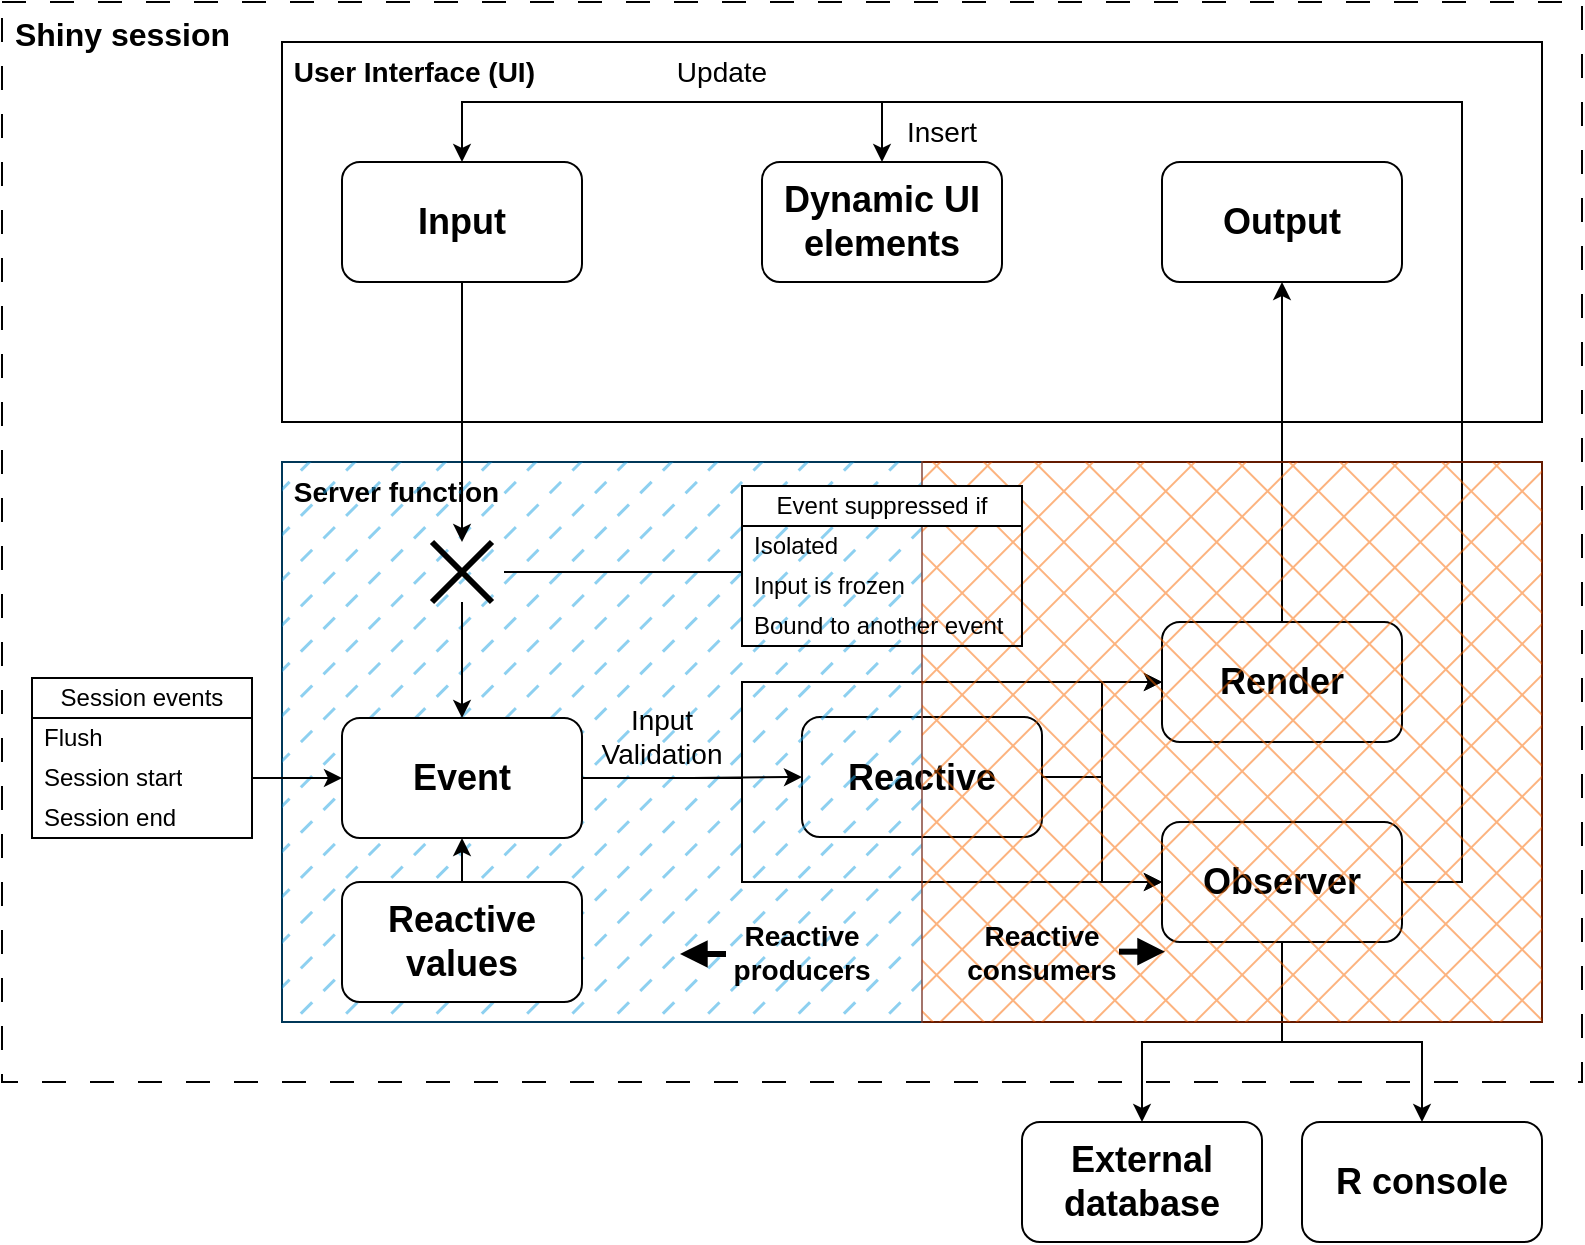 <mxfile version="24.6.4" type="device">
  <diagram name="Page-1" id="2xAWyOZL0zCjW-eJIUMe">
    <mxGraphModel dx="1434" dy="754" grid="1" gridSize="10" guides="1" tooltips="1" connect="1" arrows="1" fold="1" page="1" pageScale="1" pageWidth="1100" pageHeight="850" math="0" shadow="0">
      <root>
        <mxCell id="0" />
        <mxCell id="1" parent="0" />
        <mxCell id="B14xlJ3VBhZn96622r-5-1" value="&lt;font style=&quot;font-size: 16px;&quot;&gt;&lt;b&gt;&amp;nbsp;Shiny session&lt;/b&gt;&lt;/font&gt;" style="rounded=0;whiteSpace=wrap;html=1;dashed=1;dashPattern=12 12;verticalAlign=top;align=left;" vertex="1" parent="1">
          <mxGeometry x="60" y="160" width="790" height="540" as="geometry" />
        </mxCell>
        <mxCell id="B14xlJ3VBhZn96622r-5-2" value="&lt;font style=&quot;font-size: 14px;&quot;&gt;&lt;b&gt;&amp;nbsp;User Interface (UI)&lt;/b&gt;&lt;/font&gt;" style="rounded=0;whiteSpace=wrap;html=1;verticalAlign=top;align=left;" vertex="1" parent="1">
          <mxGeometry x="200" y="180" width="630" height="190" as="geometry" />
        </mxCell>
        <mxCell id="B14xlJ3VBhZn96622r-5-3" value="&lt;font style=&quot;font-size: 14px;&quot;&gt;&lt;b&gt;&amp;nbsp;Server function&lt;/b&gt;&lt;/font&gt;" style="rounded=0;whiteSpace=wrap;html=1;verticalAlign=top;align=left;" vertex="1" parent="1">
          <mxGeometry x="200" y="390" width="630" height="280" as="geometry" />
        </mxCell>
        <mxCell id="B14xlJ3VBhZn96622r-5-4" value="&lt;span style=&quot;font-size: 18px;&quot;&gt;&lt;font style=&quot;font-size: 18px;&quot;&gt;Input&lt;/font&gt;&lt;/span&gt;" style="rounded=1;whiteSpace=wrap;html=1;fontSize=18;fontStyle=1" vertex="1" parent="1">
          <mxGeometry x="230" y="240" width="120" height="60" as="geometry" />
        </mxCell>
        <mxCell id="B14xlJ3VBhZn96622r-5-5" value="&lt;font style=&quot;font-size: 18px;&quot;&gt;Output&lt;/font&gt;" style="rounded=1;whiteSpace=wrap;html=1;fontSize=18;fontStyle=1" vertex="1" parent="1">
          <mxGeometry x="640" y="240" width="120" height="60" as="geometry" />
        </mxCell>
        <mxCell id="B14xlJ3VBhZn96622r-5-9" style="edgeStyle=orthogonalEdgeStyle;rounded=0;orthogonalLoop=1;jettySize=auto;html=1;exitX=0.5;exitY=0;exitDx=0;exitDy=0;entryX=0.5;entryY=1;entryDx=0;entryDy=0;" edge="1" parent="1" source="B14xlJ3VBhZn96622r-5-8" target="B14xlJ3VBhZn96622r-5-5">
          <mxGeometry relative="1" as="geometry" />
        </mxCell>
        <mxCell id="B14xlJ3VBhZn96622r-5-8" value="Render" style="rounded=1;whiteSpace=wrap;html=1;fontSize=18;fontStyle=1" vertex="1" parent="1">
          <mxGeometry x="640" y="470" width="120" height="60" as="geometry" />
        </mxCell>
        <mxCell id="B14xlJ3VBhZn96622r-5-11" style="edgeStyle=orthogonalEdgeStyle;rounded=0;orthogonalLoop=1;jettySize=auto;html=1;exitX=1;exitY=0.5;exitDx=0;exitDy=0;entryX=0.5;entryY=0;entryDx=0;entryDy=0;" edge="1" parent="1" source="B14xlJ3VBhZn96622r-5-10" target="B14xlJ3VBhZn96622r-5-4">
          <mxGeometry relative="1" as="geometry">
            <mxPoint x="1040" y="150" as="targetPoint" />
            <Array as="points">
              <mxPoint x="790" y="600" />
              <mxPoint x="790" y="210" />
              <mxPoint x="290" y="210" />
            </Array>
          </mxGeometry>
        </mxCell>
        <mxCell id="B14xlJ3VBhZn96622r-5-13" style="edgeStyle=orthogonalEdgeStyle;rounded=0;orthogonalLoop=1;jettySize=auto;html=1;exitX=0.5;exitY=1;exitDx=0;exitDy=0;entryX=0.5;entryY=0;entryDx=0;entryDy=0;" edge="1" parent="1" source="B14xlJ3VBhZn96622r-5-10" target="B14xlJ3VBhZn96622r-5-12">
          <mxGeometry relative="1" as="geometry">
            <Array as="points">
              <mxPoint x="700" y="680" />
              <mxPoint x="630" y="680" />
            </Array>
          </mxGeometry>
        </mxCell>
        <mxCell id="B14xlJ3VBhZn96622r-5-10" value="Observer" style="rounded=1;whiteSpace=wrap;html=1;fontSize=18;fontStyle=1" vertex="1" parent="1">
          <mxGeometry x="640" y="570" width="120" height="60" as="geometry" />
        </mxCell>
        <mxCell id="B14xlJ3VBhZn96622r-5-12" value="External database" style="rounded=1;whiteSpace=wrap;html=1;fontSize=18;fontStyle=1" vertex="1" parent="1">
          <mxGeometry x="570" y="720" width="120" height="60" as="geometry" />
        </mxCell>
        <mxCell id="B14xlJ3VBhZn96622r-5-14" value="R console" style="rounded=1;whiteSpace=wrap;html=1;fontSize=18;fontStyle=1" vertex="1" parent="1">
          <mxGeometry x="710" y="720" width="120" height="60" as="geometry" />
        </mxCell>
        <mxCell id="B14xlJ3VBhZn96622r-5-15" style="edgeStyle=orthogonalEdgeStyle;rounded=0;orthogonalLoop=1;jettySize=auto;html=1;exitX=0.5;exitY=1;exitDx=0;exitDy=0;entryX=0.5;entryY=0;entryDx=0;entryDy=0;" edge="1" parent="1" source="B14xlJ3VBhZn96622r-5-10" target="B14xlJ3VBhZn96622r-5-14">
          <mxGeometry relative="1" as="geometry">
            <mxPoint x="710" y="640" as="sourcePoint" />
            <mxPoint x="630" y="760" as="targetPoint" />
            <Array as="points">
              <mxPoint x="700" y="680" />
              <mxPoint x="770" y="680" />
            </Array>
          </mxGeometry>
        </mxCell>
        <mxCell id="B14xlJ3VBhZn96622r-5-30" style="edgeStyle=orthogonalEdgeStyle;rounded=0;orthogonalLoop=1;jettySize=auto;html=1;exitX=1;exitY=0.5;exitDx=0;exitDy=0;entryX=0;entryY=0.5;entryDx=0;entryDy=0;" edge="1" parent="1" source="B14xlJ3VBhZn96622r-5-16" target="B14xlJ3VBhZn96622r-5-8">
          <mxGeometry relative="1" as="geometry" />
        </mxCell>
        <mxCell id="B14xlJ3VBhZn96622r-5-31" style="edgeStyle=orthogonalEdgeStyle;rounded=0;orthogonalLoop=1;jettySize=auto;html=1;exitX=1;exitY=0.5;exitDx=0;exitDy=0;entryX=0;entryY=0.5;entryDx=0;entryDy=0;" edge="1" parent="1" source="B14xlJ3VBhZn96622r-5-16" target="B14xlJ3VBhZn96622r-5-10">
          <mxGeometry relative="1" as="geometry" />
        </mxCell>
        <mxCell id="B14xlJ3VBhZn96622r-5-16" value="Reactive" style="rounded=1;whiteSpace=wrap;html=1;fontSize=18;fontStyle=1" vertex="1" parent="1">
          <mxGeometry x="460" y="517.5" width="120" height="60" as="geometry" />
        </mxCell>
        <mxCell id="B14xlJ3VBhZn96622r-5-18" value="Update" style="text;html=1;align=center;verticalAlign=middle;whiteSpace=wrap;rounded=0;rotation=0;fontSize=14;" vertex="1" parent="1">
          <mxGeometry x="390" y="180" width="60" height="30" as="geometry" />
        </mxCell>
        <mxCell id="B14xlJ3VBhZn96622r-5-24" value="" style="rounded=0;whiteSpace=wrap;html=1;fillStyle=dashed;fillColor=#1ba1e2;strokeColor=#006EAF;fontColor=#ffffff;gradientColor=none;opacity=50;fontStyle=1" vertex="1" parent="1">
          <mxGeometry x="200" y="390" width="320" height="280" as="geometry" />
        </mxCell>
        <mxCell id="B14xlJ3VBhZn96622r-5-29" style="edgeStyle=orthogonalEdgeStyle;rounded=0;orthogonalLoop=1;jettySize=auto;html=1;exitX=1;exitY=0.5;exitDx=0;exitDy=0;entryX=0;entryY=0.5;entryDx=0;entryDy=0;" edge="1" parent="1" source="B14xlJ3VBhZn96622r-5-6" target="B14xlJ3VBhZn96622r-5-16">
          <mxGeometry relative="1" as="geometry" />
        </mxCell>
        <mxCell id="B14xlJ3VBhZn96622r-5-32" style="edgeStyle=orthogonalEdgeStyle;rounded=0;orthogonalLoop=1;jettySize=auto;html=1;exitX=1;exitY=0.5;exitDx=0;exitDy=0;entryX=0;entryY=0.5;entryDx=0;entryDy=0;" edge="1" parent="1" source="B14xlJ3VBhZn96622r-5-6" target="B14xlJ3VBhZn96622r-5-8">
          <mxGeometry relative="1" as="geometry">
            <Array as="points">
              <mxPoint x="430" y="548" />
              <mxPoint x="430" y="500" />
            </Array>
          </mxGeometry>
        </mxCell>
        <mxCell id="B14xlJ3VBhZn96622r-5-33" style="edgeStyle=orthogonalEdgeStyle;rounded=0;orthogonalLoop=1;jettySize=auto;html=1;exitX=1;exitY=0.5;exitDx=0;exitDy=0;entryX=0;entryY=0.5;entryDx=0;entryDy=0;" edge="1" parent="1" source="B14xlJ3VBhZn96622r-5-6" target="B14xlJ3VBhZn96622r-5-10">
          <mxGeometry relative="1" as="geometry">
            <Array as="points">
              <mxPoint x="430" y="548" />
              <mxPoint x="430" y="600" />
            </Array>
          </mxGeometry>
        </mxCell>
        <mxCell id="B14xlJ3VBhZn96622r-5-6" value="&lt;font style=&quot;font-size: 18px;&quot;&gt;&lt;span style=&quot;font-size: 18px;&quot;&gt;Event&lt;/span&gt;&lt;/font&gt;" style="rounded=1;whiteSpace=wrap;html=1;fontSize=18;fontStyle=1" vertex="1" parent="1">
          <mxGeometry x="230" y="518" width="120" height="60" as="geometry" />
        </mxCell>
        <mxCell id="B14xlJ3VBhZn96622r-5-7" style="edgeStyle=orthogonalEdgeStyle;rounded=0;orthogonalLoop=1;jettySize=auto;html=1;exitX=0.5;exitY=1;exitDx=0;exitDy=0;entryX=0.5;entryY=0;entryDx=0;entryDy=0;" edge="1" parent="1" source="B14xlJ3VBhZn96622r-5-35" target="B14xlJ3VBhZn96622r-5-6">
          <mxGeometry relative="1" as="geometry" />
        </mxCell>
        <mxCell id="B14xlJ3VBhZn96622r-5-25" value="Reactive producers" style="text;html=1;align=center;verticalAlign=middle;whiteSpace=wrap;rounded=0;fontSize=14;fontStyle=1" vertex="1" parent="1">
          <mxGeometry x="410" y="610" width="100" height="50" as="geometry" />
        </mxCell>
        <mxCell id="B14xlJ3VBhZn96622r-5-26" value="" style="rounded=0;whiteSpace=wrap;html=1;fillStyle=cross-hatch;fillColor=#fa6800;strokeColor=#C73500;fontColor=#000000;opacity=50;rotation=-180;" vertex="1" parent="1">
          <mxGeometry x="520" y="390" width="310" height="280" as="geometry" />
        </mxCell>
        <mxCell id="B14xlJ3VBhZn96622r-5-27" value="Reactive consumers" style="text;html=1;align=center;verticalAlign=middle;whiteSpace=wrap;rounded=0;fontSize=14;fontStyle=1" vertex="1" parent="1">
          <mxGeometry x="530" y="610" width="100" height="50" as="geometry" />
        </mxCell>
        <mxCell id="B14xlJ3VBhZn96622r-5-36" value="" style="edgeStyle=orthogonalEdgeStyle;rounded=0;orthogonalLoop=1;jettySize=auto;html=1;exitX=0.5;exitY=1;exitDx=0;exitDy=0;entryX=0.5;entryY=0;entryDx=0;entryDy=0;" edge="1" parent="1" source="B14xlJ3VBhZn96622r-5-4" target="B14xlJ3VBhZn96622r-5-35">
          <mxGeometry relative="1" as="geometry">
            <mxPoint x="340" y="300" as="sourcePoint" />
            <mxPoint x="340" y="518" as="targetPoint" />
          </mxGeometry>
        </mxCell>
        <mxCell id="B14xlJ3VBhZn96622r-5-35" value="" style="shape=umlDestroy;whiteSpace=wrap;html=1;strokeWidth=3;targetShapes=umlLifeline;" vertex="1" parent="1">
          <mxGeometry x="275" y="430" width="30" height="30" as="geometry" />
        </mxCell>
        <mxCell id="B14xlJ3VBhZn96622r-5-38" style="edgeStyle=orthogonalEdgeStyle;rounded=0;orthogonalLoop=1;jettySize=auto;html=1;exitX=1;exitY=0.5;exitDx=0;exitDy=0;entryX=0;entryY=0.5;entryDx=0;entryDy=0;" edge="1" parent="1" source="B14xlJ3VBhZn96622r-5-54" target="B14xlJ3VBhZn96622r-5-6">
          <mxGeometry relative="1" as="geometry">
            <mxPoint x="190" y="547.5" as="sourcePoint" />
          </mxGeometry>
        </mxCell>
        <mxCell id="B14xlJ3VBhZn96622r-5-43" value="Event suppressed if" style="swimlane;fontStyle=0;childLayout=stackLayout;horizontal=1;startSize=20;horizontalStack=0;resizeParent=1;resizeParentMax=0;resizeLast=0;collapsible=0;marginBottom=0;whiteSpace=wrap;html=1;" vertex="1" parent="1">
          <mxGeometry x="430" y="402" width="140" height="80" as="geometry">
            <mxRectangle x="430" y="402" width="150" height="30" as="alternateBounds" />
          </mxGeometry>
        </mxCell>
        <mxCell id="B14xlJ3VBhZn96622r-5-44" value="Isolated" style="text;strokeColor=none;fillColor=none;align=left;verticalAlign=middle;spacingLeft=4;spacingRight=4;overflow=hidden;points=[[0,0.5],[1,0.5]];portConstraint=eastwest;rotatable=0;whiteSpace=wrap;html=1;" vertex="1" parent="B14xlJ3VBhZn96622r-5-43">
          <mxGeometry y="20" width="140" height="20" as="geometry" />
        </mxCell>
        <mxCell id="B14xlJ3VBhZn96622r-5-45" value="Input is frozen" style="text;strokeColor=none;fillColor=none;align=left;verticalAlign=middle;spacingLeft=4;spacingRight=4;overflow=hidden;points=[[0,0.5],[1,0.5]];portConstraint=eastwest;rotatable=0;whiteSpace=wrap;html=1;" vertex="1" parent="B14xlJ3VBhZn96622r-5-43">
          <mxGeometry y="40" width="140" height="20" as="geometry" />
        </mxCell>
        <mxCell id="B14xlJ3VBhZn96622r-5-46" value="Bound to another event" style="text;strokeColor=none;fillColor=none;align=left;verticalAlign=middle;spacingLeft=4;spacingRight=4;overflow=hidden;points=[[0,0.5],[1,0.5]];portConstraint=eastwest;rotatable=0;whiteSpace=wrap;html=1;" vertex="1" parent="B14xlJ3VBhZn96622r-5-43">
          <mxGeometry y="60" width="140" height="20" as="geometry" />
        </mxCell>
        <mxCell id="B14xlJ3VBhZn96622r-5-49" value="" style="endArrow=none;html=1;rounded=0;" edge="1" parent="1">
          <mxGeometry width="50" height="50" relative="1" as="geometry">
            <mxPoint x="311" y="445" as="sourcePoint" />
            <mxPoint x="430" y="445" as="targetPoint" />
          </mxGeometry>
        </mxCell>
        <mxCell id="B14xlJ3VBhZn96622r-5-50" value="Dynamic UI elements" style="rounded=1;whiteSpace=wrap;html=1;fontSize=18;fontStyle=1" vertex="1" parent="1">
          <mxGeometry x="440" y="240" width="120" height="60" as="geometry" />
        </mxCell>
        <mxCell id="B14xlJ3VBhZn96622r-5-51" value="" style="endArrow=classic;html=1;rounded=0;entryX=0.5;entryY=0;entryDx=0;entryDy=0;" edge="1" parent="1" target="B14xlJ3VBhZn96622r-5-50">
          <mxGeometry width="50" height="50" relative="1" as="geometry">
            <mxPoint x="500" y="210" as="sourcePoint" />
            <mxPoint x="690" y="460" as="targetPoint" />
          </mxGeometry>
        </mxCell>
        <mxCell id="B14xlJ3VBhZn96622r-5-52" value="Insert" style="text;html=1;align=center;verticalAlign=middle;whiteSpace=wrap;rounded=0;rotation=0;fontSize=14;" vertex="1" parent="1">
          <mxGeometry x="500" y="210" width="60" height="30" as="geometry" />
        </mxCell>
        <mxCell id="B14xlJ3VBhZn96622r-5-53" value="Session events" style="swimlane;fontStyle=0;childLayout=stackLayout;horizontal=1;startSize=20;horizontalStack=0;resizeParent=1;resizeParentMax=0;resizeLast=0;collapsible=0;marginBottom=0;whiteSpace=wrap;html=1;" vertex="1" parent="1">
          <mxGeometry x="75" y="498" width="110" height="80" as="geometry">
            <mxRectangle x="430" y="402" width="150" height="30" as="alternateBounds" />
          </mxGeometry>
        </mxCell>
        <mxCell id="B14xlJ3VBhZn96622r-5-56" value="Flush" style="text;strokeColor=none;fillColor=none;align=left;verticalAlign=middle;spacingLeft=4;spacingRight=4;overflow=hidden;points=[[0,0.5],[1,0.5]];portConstraint=eastwest;rotatable=0;whiteSpace=wrap;html=1;" vertex="1" parent="B14xlJ3VBhZn96622r-5-53">
          <mxGeometry y="20" width="110" height="20" as="geometry" />
        </mxCell>
        <mxCell id="B14xlJ3VBhZn96622r-5-54" value="Session start" style="text;strokeColor=none;fillColor=none;align=left;verticalAlign=middle;spacingLeft=4;spacingRight=4;overflow=hidden;points=[[0,0.5],[1,0.5]];portConstraint=eastwest;rotatable=0;whiteSpace=wrap;html=1;" vertex="1" parent="B14xlJ3VBhZn96622r-5-53">
          <mxGeometry y="40" width="110" height="20" as="geometry" />
        </mxCell>
        <mxCell id="B14xlJ3VBhZn96622r-5-55" value="Session end" style="text;strokeColor=none;fillColor=none;align=left;verticalAlign=middle;spacingLeft=4;spacingRight=4;overflow=hidden;points=[[0,0.5],[1,0.5]];portConstraint=eastwest;rotatable=0;whiteSpace=wrap;html=1;" vertex="1" parent="B14xlJ3VBhZn96622r-5-53">
          <mxGeometry y="60" width="110" height="20" as="geometry" />
        </mxCell>
        <mxCell id="B14xlJ3VBhZn96622r-5-58" style="edgeStyle=orthogonalEdgeStyle;rounded=0;orthogonalLoop=1;jettySize=auto;html=1;exitX=0.5;exitY=0;exitDx=0;exitDy=0;entryX=0.5;entryY=1;entryDx=0;entryDy=0;" edge="1" parent="1" source="B14xlJ3VBhZn96622r-5-57" target="B14xlJ3VBhZn96622r-5-6">
          <mxGeometry relative="1" as="geometry" />
        </mxCell>
        <mxCell id="B14xlJ3VBhZn96622r-5-57" value="Reactive values" style="rounded=1;whiteSpace=wrap;html=1;fontSize=18;fontStyle=1" vertex="1" parent="1">
          <mxGeometry x="230" y="600" width="120" height="60" as="geometry" />
        </mxCell>
        <mxCell id="B14xlJ3VBhZn96622r-5-60" value="Input Validation" style="text;html=1;align=center;verticalAlign=middle;whiteSpace=wrap;rounded=0;rotation=0;fontSize=14;" vertex="1" parent="1">
          <mxGeometry x="360" y="512" width="60" height="30" as="geometry" />
        </mxCell>
        <mxCell id="B14xlJ3VBhZn96622r-5-61" value="" style="endArrow=block;html=1;rounded=0;endFill=1;strokeWidth=3;" edge="1" parent="1">
          <mxGeometry width="50" height="50" relative="1" as="geometry">
            <mxPoint x="422" y="636" as="sourcePoint" />
            <mxPoint x="399" y="636" as="targetPoint" />
          </mxGeometry>
        </mxCell>
        <mxCell id="B14xlJ3VBhZn96622r-5-62" value="" style="endArrow=block;html=1;rounded=0;endFill=1;strokeWidth=3;" edge="1" parent="1">
          <mxGeometry width="50" height="50" relative="1" as="geometry">
            <mxPoint x="618.5" y="634.83" as="sourcePoint" />
            <mxPoint x="641.5" y="634.83" as="targetPoint" />
          </mxGeometry>
        </mxCell>
      </root>
    </mxGraphModel>
  </diagram>
</mxfile>
